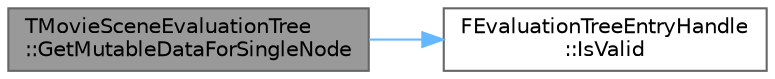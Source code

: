 digraph "TMovieSceneEvaluationTree::GetMutableDataForSingleNode"
{
 // INTERACTIVE_SVG=YES
 // LATEX_PDF_SIZE
  bgcolor="transparent";
  edge [fontname=Helvetica,fontsize=10,labelfontname=Helvetica,labelfontsize=10];
  node [fontname=Helvetica,fontsize=10,shape=box,height=0.2,width=0.4];
  rankdir="LR";
  Node1 [id="Node000001",label="TMovieSceneEvaluationTree\l::GetMutableDataForSingleNode",height=0.2,width=0.4,color="gray40", fillcolor="grey60", style="filled", fontcolor="black",tooltip="Access the data associated with a single node in the tree."];
  Node1 -> Node2 [id="edge1_Node000001_Node000002",color="steelblue1",style="solid",tooltip=" "];
  Node2 [id="Node000002",label="FEvaluationTreeEntryHandle\l::IsValid",height=0.2,width=0.4,color="grey40", fillcolor="white", style="filled",URL="$dd/daf/structFEvaluationTreeEntryHandle.html#a1408154164d999682816e996991ec57e",tooltip="Check whether this identifier has been initialized."];
}
